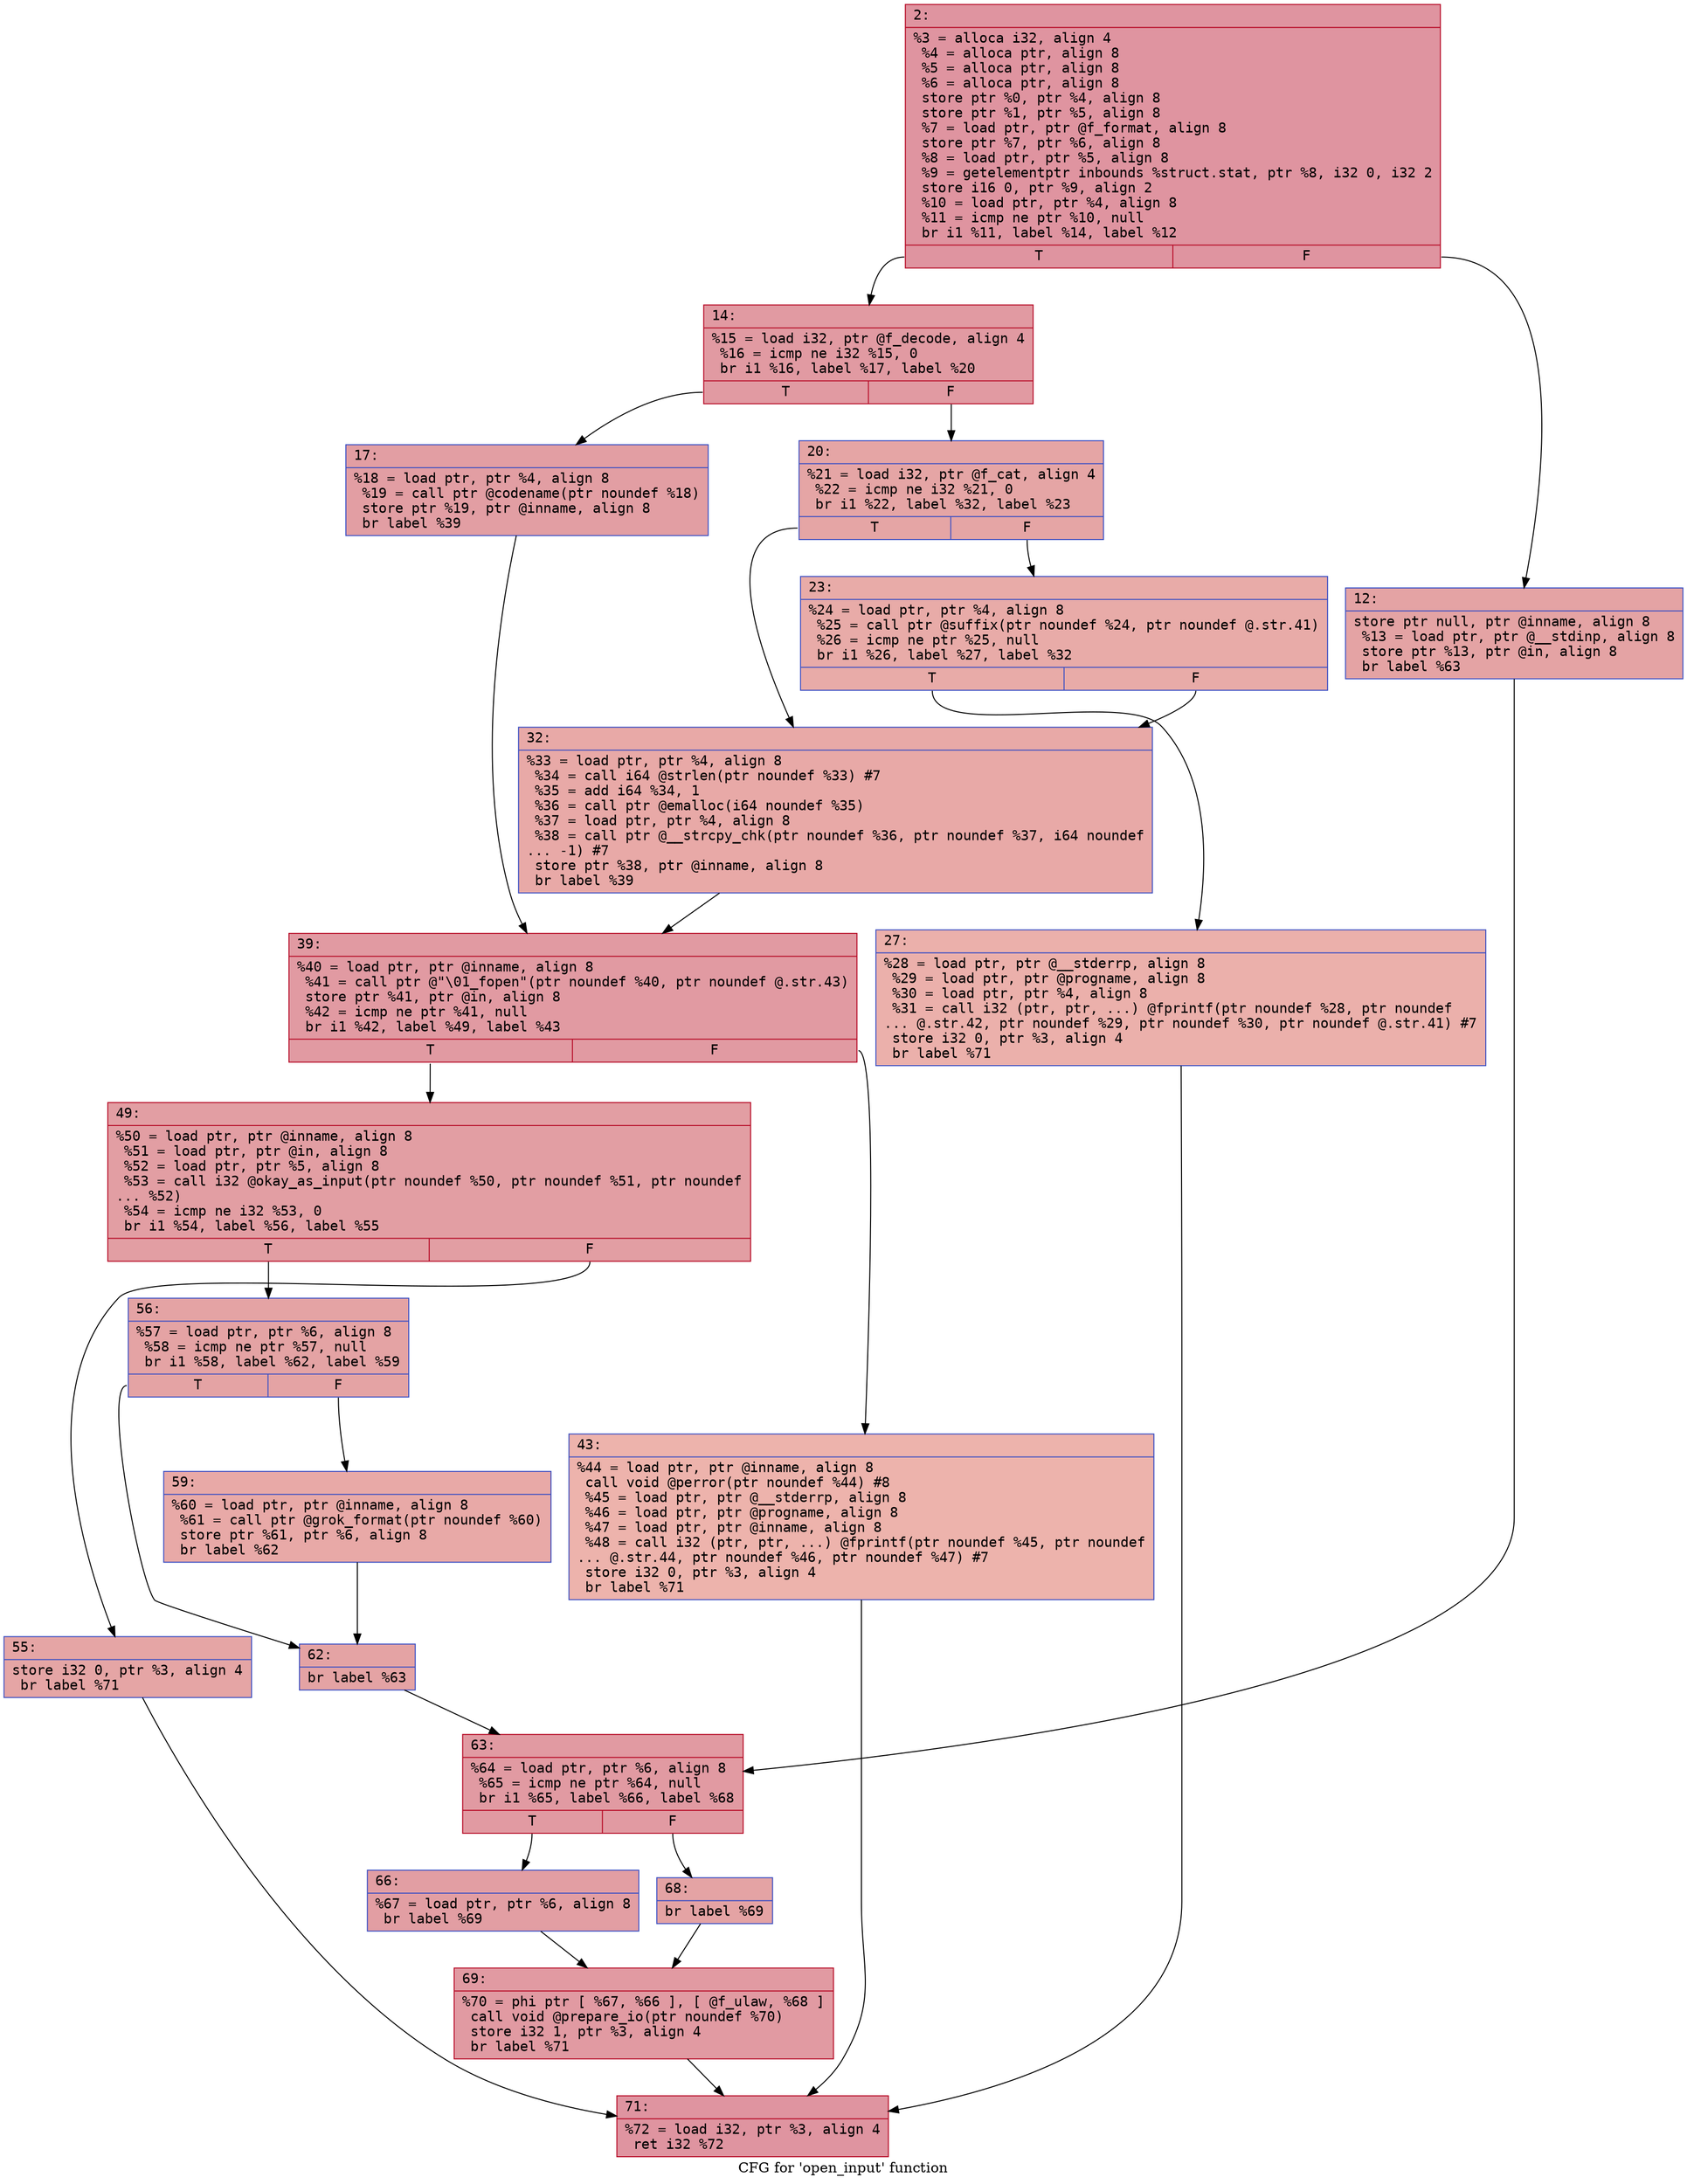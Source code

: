 digraph "CFG for 'open_input' function" {
	label="CFG for 'open_input' function";

	Node0x600002539040 [shape=record,color="#b70d28ff", style=filled, fillcolor="#b70d2870" fontname="Courier",label="{2:\l|  %3 = alloca i32, align 4\l  %4 = alloca ptr, align 8\l  %5 = alloca ptr, align 8\l  %6 = alloca ptr, align 8\l  store ptr %0, ptr %4, align 8\l  store ptr %1, ptr %5, align 8\l  %7 = load ptr, ptr @f_format, align 8\l  store ptr %7, ptr %6, align 8\l  %8 = load ptr, ptr %5, align 8\l  %9 = getelementptr inbounds %struct.stat, ptr %8, i32 0, i32 2\l  store i16 0, ptr %9, align 2\l  %10 = load ptr, ptr %4, align 8\l  %11 = icmp ne ptr %10, null\l  br i1 %11, label %14, label %12\l|{<s0>T|<s1>F}}"];
	Node0x600002539040:s0 -> Node0x6000025390e0[tooltip="2 -> 14\nProbability 62.50%" ];
	Node0x600002539040:s1 -> Node0x600002539090[tooltip="2 -> 12\nProbability 37.50%" ];
	Node0x600002539090 [shape=record,color="#3d50c3ff", style=filled, fillcolor="#c32e3170" fontname="Courier",label="{12:\l|  store ptr null, ptr @inname, align 8\l  %13 = load ptr, ptr @__stdinp, align 8\l  store ptr %13, ptr @in, align 8\l  br label %63\l}"];
	Node0x600002539090 -> Node0x6000025394f0[tooltip="12 -> 63\nProbability 100.00%" ];
	Node0x6000025390e0 [shape=record,color="#b70d28ff", style=filled, fillcolor="#bb1b2c70" fontname="Courier",label="{14:\l|  %15 = load i32, ptr @f_decode, align 4\l  %16 = icmp ne i32 %15, 0\l  br i1 %16, label %17, label %20\l|{<s0>T|<s1>F}}"];
	Node0x6000025390e0:s0 -> Node0x600002539130[tooltip="14 -> 17\nProbability 62.50%" ];
	Node0x6000025390e0:s1 -> Node0x600002539180[tooltip="14 -> 20\nProbability 37.50%" ];
	Node0x600002539130 [shape=record,color="#3d50c3ff", style=filled, fillcolor="#be242e70" fontname="Courier",label="{17:\l|  %18 = load ptr, ptr %4, align 8\l  %19 = call ptr @codename(ptr noundef %18)\l  store ptr %19, ptr @inname, align 8\l  br label %39\l}"];
	Node0x600002539130 -> Node0x6000025392c0[tooltip="17 -> 39\nProbability 100.00%" ];
	Node0x600002539180 [shape=record,color="#3d50c3ff", style=filled, fillcolor="#c5333470" fontname="Courier",label="{20:\l|  %21 = load i32, ptr @f_cat, align 4\l  %22 = icmp ne i32 %21, 0\l  br i1 %22, label %32, label %23\l|{<s0>T|<s1>F}}"];
	Node0x600002539180:s0 -> Node0x600002539270[tooltip="20 -> 32\nProbability 62.50%" ];
	Node0x600002539180:s1 -> Node0x6000025391d0[tooltip="20 -> 23\nProbability 37.50%" ];
	Node0x6000025391d0 [shape=record,color="#3d50c3ff", style=filled, fillcolor="#cc403a70" fontname="Courier",label="{23:\l|  %24 = load ptr, ptr %4, align 8\l  %25 = call ptr @suffix(ptr noundef %24, ptr noundef @.str.41)\l  %26 = icmp ne ptr %25, null\l  br i1 %26, label %27, label %32\l|{<s0>T|<s1>F}}"];
	Node0x6000025391d0:s0 -> Node0x600002539220[tooltip="23 -> 27\nProbability 62.50%" ];
	Node0x6000025391d0:s1 -> Node0x600002539270[tooltip="23 -> 32\nProbability 37.50%" ];
	Node0x600002539220 [shape=record,color="#3d50c3ff", style=filled, fillcolor="#d24b4070" fontname="Courier",label="{27:\l|  %28 = load ptr, ptr @__stderrp, align 8\l  %29 = load ptr, ptr @progname, align 8\l  %30 = load ptr, ptr %4, align 8\l  %31 = call i32 (ptr, ptr, ...) @fprintf(ptr noundef %28, ptr noundef\l... @.str.42, ptr noundef %29, ptr noundef %30, ptr noundef @.str.41) #7\l  store i32 0, ptr %3, align 4\l  br label %71\l}"];
	Node0x600002539220 -> Node0x600002539630[tooltip="27 -> 71\nProbability 100.00%" ];
	Node0x600002539270 [shape=record,color="#3d50c3ff", style=filled, fillcolor="#ca3b3770" fontname="Courier",label="{32:\l|  %33 = load ptr, ptr %4, align 8\l  %34 = call i64 @strlen(ptr noundef %33) #7\l  %35 = add i64 %34, 1\l  %36 = call ptr @emalloc(i64 noundef %35)\l  %37 = load ptr, ptr %4, align 8\l  %38 = call ptr @__strcpy_chk(ptr noundef %36, ptr noundef %37, i64 noundef\l... -1) #7\l  store ptr %38, ptr @inname, align 8\l  br label %39\l}"];
	Node0x600002539270 -> Node0x6000025392c0[tooltip="32 -> 39\nProbability 100.00%" ];
	Node0x6000025392c0 [shape=record,color="#b70d28ff", style=filled, fillcolor="#bb1b2c70" fontname="Courier",label="{39:\l|  %40 = load ptr, ptr @inname, align 8\l  %41 = call ptr @\"\\01_fopen\"(ptr noundef %40, ptr noundef @.str.43)\l  store ptr %41, ptr @in, align 8\l  %42 = icmp ne ptr %41, null\l  br i1 %42, label %49, label %43\l|{<s0>T|<s1>F}}"];
	Node0x6000025392c0:s0 -> Node0x600002539360[tooltip="39 -> 49\nProbability 94.12%" ];
	Node0x6000025392c0:s1 -> Node0x600002539310[tooltip="39 -> 43\nProbability 5.88%" ];
	Node0x600002539310 [shape=record,color="#3d50c3ff", style=filled, fillcolor="#d6524470" fontname="Courier",label="{43:\l|  %44 = load ptr, ptr @inname, align 8\l  call void @perror(ptr noundef %44) #8\l  %45 = load ptr, ptr @__stderrp, align 8\l  %46 = load ptr, ptr @progname, align 8\l  %47 = load ptr, ptr @inname, align 8\l  %48 = call i32 (ptr, ptr, ...) @fprintf(ptr noundef %45, ptr noundef\l... @.str.44, ptr noundef %46, ptr noundef %47) #7\l  store i32 0, ptr %3, align 4\l  br label %71\l}"];
	Node0x600002539310 -> Node0x600002539630[tooltip="43 -> 71\nProbability 100.00%" ];
	Node0x600002539360 [shape=record,color="#b70d28ff", style=filled, fillcolor="#be242e70" fontname="Courier",label="{49:\l|  %50 = load ptr, ptr @inname, align 8\l  %51 = load ptr, ptr @in, align 8\l  %52 = load ptr, ptr %5, align 8\l  %53 = call i32 @okay_as_input(ptr noundef %50, ptr noundef %51, ptr noundef\l... %52)\l  %54 = icmp ne i32 %53, 0\l  br i1 %54, label %56, label %55\l|{<s0>T|<s1>F}}"];
	Node0x600002539360:s0 -> Node0x600002539400[tooltip="49 -> 56\nProbability 62.50%" ];
	Node0x600002539360:s1 -> Node0x6000025393b0[tooltip="49 -> 55\nProbability 37.50%" ];
	Node0x6000025393b0 [shape=record,color="#3d50c3ff", style=filled, fillcolor="#c5333470" fontname="Courier",label="{55:\l|  store i32 0, ptr %3, align 4\l  br label %71\l}"];
	Node0x6000025393b0 -> Node0x600002539630[tooltip="55 -> 71\nProbability 100.00%" ];
	Node0x600002539400 [shape=record,color="#3d50c3ff", style=filled, fillcolor="#c32e3170" fontname="Courier",label="{56:\l|  %57 = load ptr, ptr %6, align 8\l  %58 = icmp ne ptr %57, null\l  br i1 %58, label %62, label %59\l|{<s0>T|<s1>F}}"];
	Node0x600002539400:s0 -> Node0x6000025394a0[tooltip="56 -> 62\nProbability 62.50%" ];
	Node0x600002539400:s1 -> Node0x600002539450[tooltip="56 -> 59\nProbability 37.50%" ];
	Node0x600002539450 [shape=record,color="#3d50c3ff", style=filled, fillcolor="#ca3b3770" fontname="Courier",label="{59:\l|  %60 = load ptr, ptr @inname, align 8\l  %61 = call ptr @grok_format(ptr noundef %60)\l  store ptr %61, ptr %6, align 8\l  br label %62\l}"];
	Node0x600002539450 -> Node0x6000025394a0[tooltip="59 -> 62\nProbability 100.00%" ];
	Node0x6000025394a0 [shape=record,color="#3d50c3ff", style=filled, fillcolor="#c32e3170" fontname="Courier",label="{62:\l|  br label %63\l}"];
	Node0x6000025394a0 -> Node0x6000025394f0[tooltip="62 -> 63\nProbability 100.00%" ];
	Node0x6000025394f0 [shape=record,color="#b70d28ff", style=filled, fillcolor="#bb1b2c70" fontname="Courier",label="{63:\l|  %64 = load ptr, ptr %6, align 8\l  %65 = icmp ne ptr %64, null\l  br i1 %65, label %66, label %68\l|{<s0>T|<s1>F}}"];
	Node0x6000025394f0:s0 -> Node0x600002539540[tooltip="63 -> 66\nProbability 62.50%" ];
	Node0x6000025394f0:s1 -> Node0x600002539590[tooltip="63 -> 68\nProbability 37.50%" ];
	Node0x600002539540 [shape=record,color="#3d50c3ff", style=filled, fillcolor="#be242e70" fontname="Courier",label="{66:\l|  %67 = load ptr, ptr %6, align 8\l  br label %69\l}"];
	Node0x600002539540 -> Node0x6000025395e0[tooltip="66 -> 69\nProbability 100.00%" ];
	Node0x600002539590 [shape=record,color="#3d50c3ff", style=filled, fillcolor="#c32e3170" fontname="Courier",label="{68:\l|  br label %69\l}"];
	Node0x600002539590 -> Node0x6000025395e0[tooltip="68 -> 69\nProbability 100.00%" ];
	Node0x6000025395e0 [shape=record,color="#b70d28ff", style=filled, fillcolor="#bb1b2c70" fontname="Courier",label="{69:\l|  %70 = phi ptr [ %67, %66 ], [ @f_ulaw, %68 ]\l  call void @prepare_io(ptr noundef %70)\l  store i32 1, ptr %3, align 4\l  br label %71\l}"];
	Node0x6000025395e0 -> Node0x600002539630[tooltip="69 -> 71\nProbability 100.00%" ];
	Node0x600002539630 [shape=record,color="#b70d28ff", style=filled, fillcolor="#b70d2870" fontname="Courier",label="{71:\l|  %72 = load i32, ptr %3, align 4\l  ret i32 %72\l}"];
}
